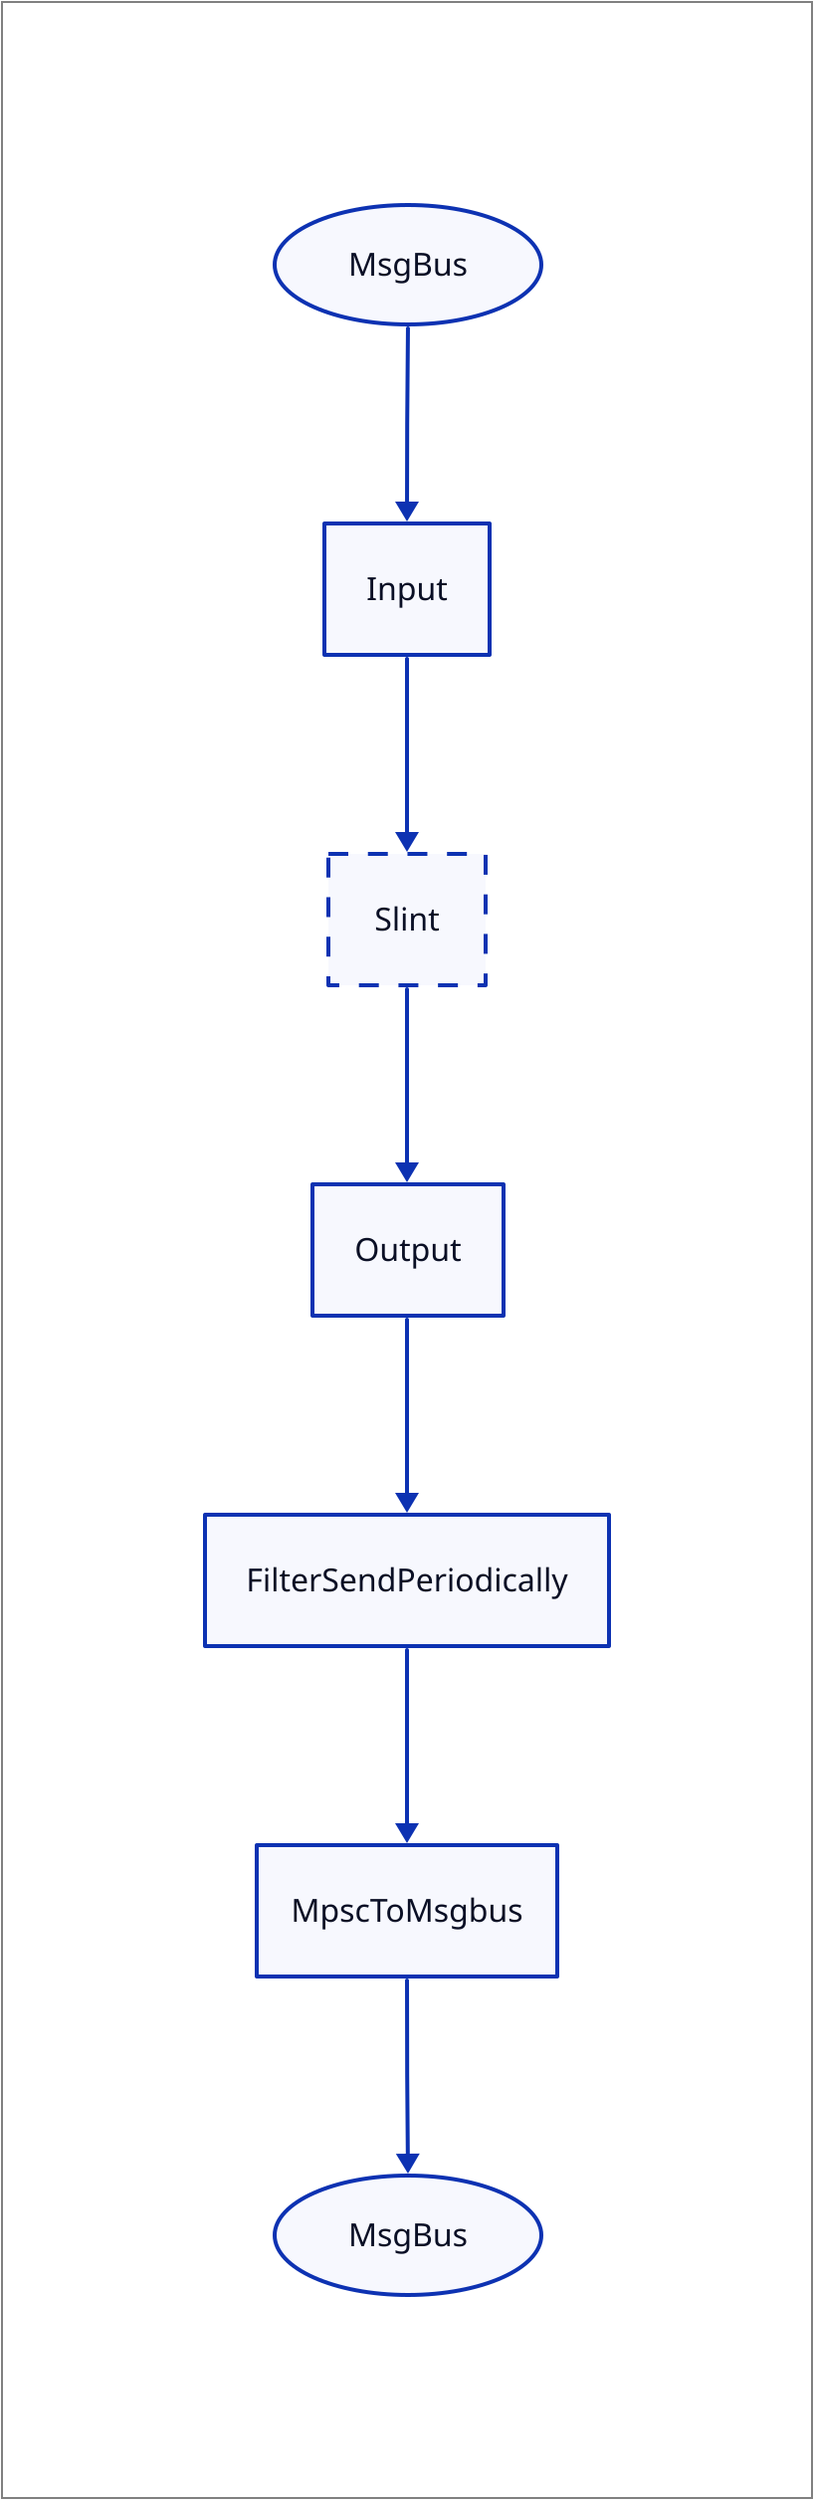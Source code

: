 vars: {
  d2-config: {
    layout-engine: elk
    theme-id: 1
  }
}

style {
    stroke-width: 1
    stroke: gray
}

MsgBusIn: MsgBus {
    shape: oval
}

Input

Slint {
    style.stroke-dash: 5
}

Output

FilterSendPeriodically

MpscToMsgbus

MsgBusOut: MsgBus {
    shape: oval
}

MsgBusIn -> Input

Input -> Slint

Slint -> Output

Output -> FilterSendPeriodically

FilterSendPeriodically -> MpscToMsgbus

MpscToMsgbus -> MsgBusOut
